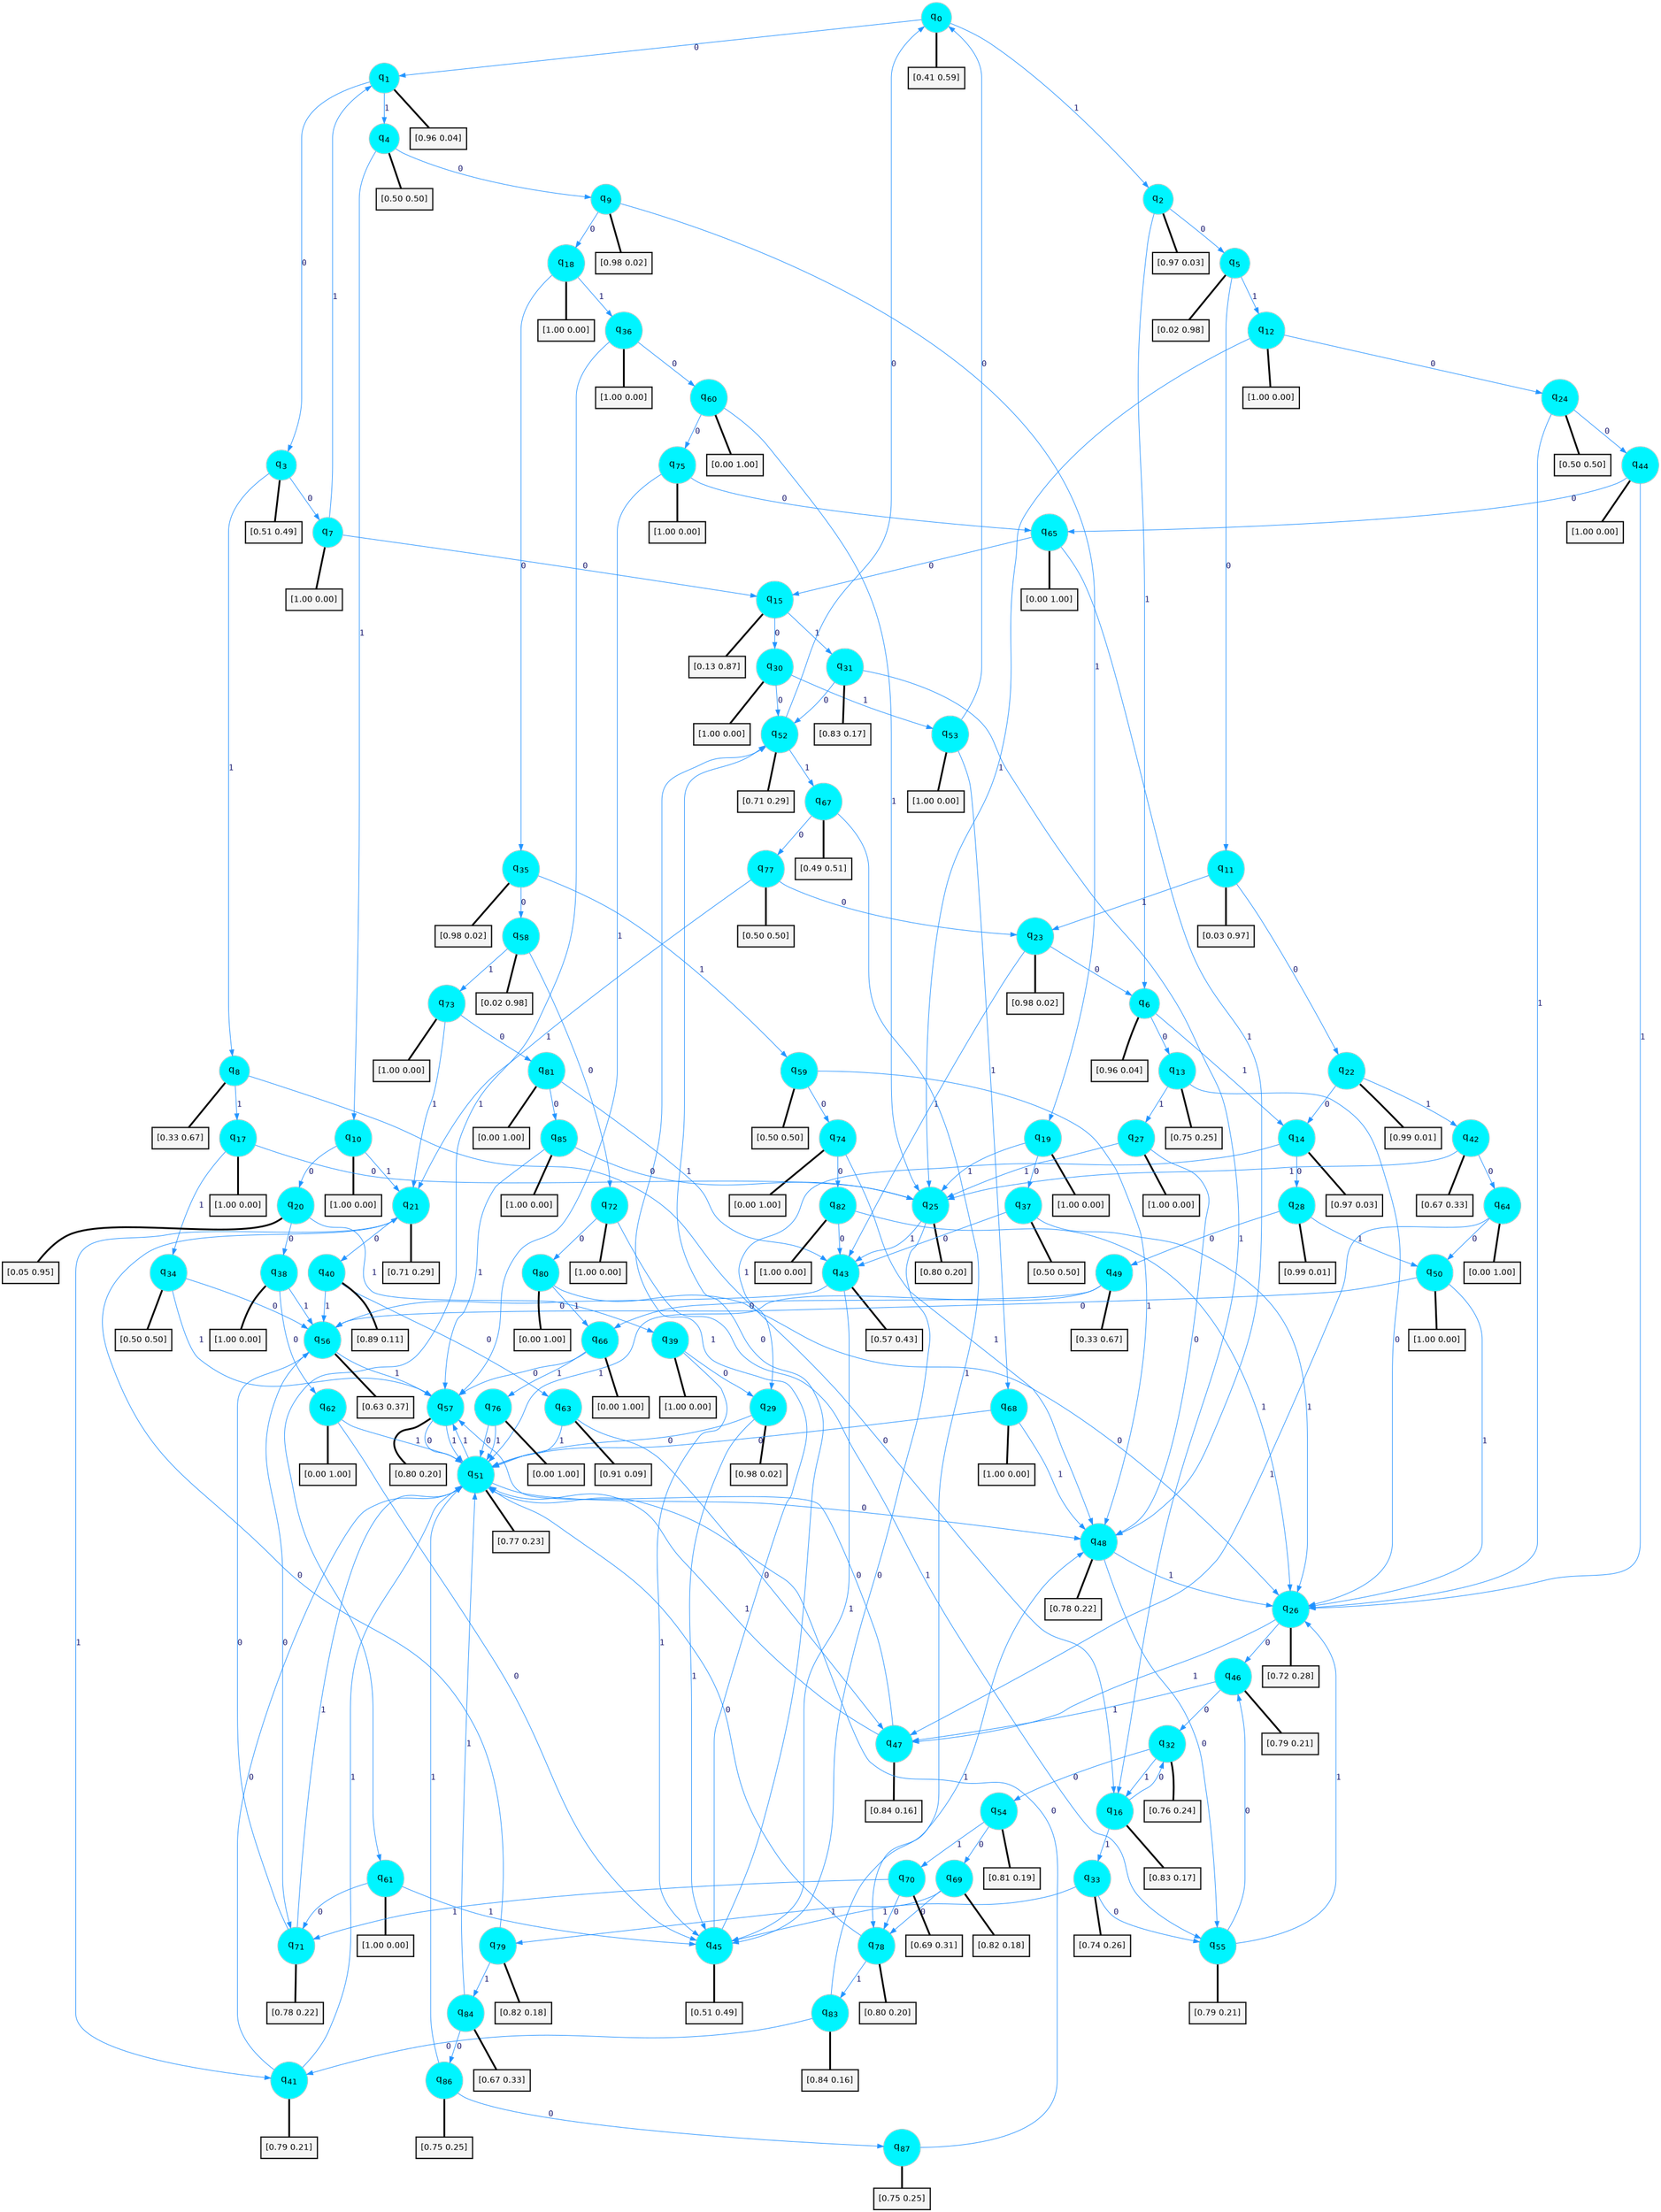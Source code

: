 digraph G {
graph [
bgcolor=transparent, dpi=300, rankdir=TD, size="40,25"];
node [
color=gray, fillcolor=turquoise1, fontcolor=black, fontname=Helvetica, fontsize=16, fontweight=bold, shape=circle, style=filled];
edge [
arrowsize=1, color=dodgerblue1, fontcolor=midnightblue, fontname=courier, fontweight=bold, penwidth=1, style=solid, weight=20];
0[label=<q<SUB>0</SUB>>];
1[label=<q<SUB>1</SUB>>];
2[label=<q<SUB>2</SUB>>];
3[label=<q<SUB>3</SUB>>];
4[label=<q<SUB>4</SUB>>];
5[label=<q<SUB>5</SUB>>];
6[label=<q<SUB>6</SUB>>];
7[label=<q<SUB>7</SUB>>];
8[label=<q<SUB>8</SUB>>];
9[label=<q<SUB>9</SUB>>];
10[label=<q<SUB>10</SUB>>];
11[label=<q<SUB>11</SUB>>];
12[label=<q<SUB>12</SUB>>];
13[label=<q<SUB>13</SUB>>];
14[label=<q<SUB>14</SUB>>];
15[label=<q<SUB>15</SUB>>];
16[label=<q<SUB>16</SUB>>];
17[label=<q<SUB>17</SUB>>];
18[label=<q<SUB>18</SUB>>];
19[label=<q<SUB>19</SUB>>];
20[label=<q<SUB>20</SUB>>];
21[label=<q<SUB>21</SUB>>];
22[label=<q<SUB>22</SUB>>];
23[label=<q<SUB>23</SUB>>];
24[label=<q<SUB>24</SUB>>];
25[label=<q<SUB>25</SUB>>];
26[label=<q<SUB>26</SUB>>];
27[label=<q<SUB>27</SUB>>];
28[label=<q<SUB>28</SUB>>];
29[label=<q<SUB>29</SUB>>];
30[label=<q<SUB>30</SUB>>];
31[label=<q<SUB>31</SUB>>];
32[label=<q<SUB>32</SUB>>];
33[label=<q<SUB>33</SUB>>];
34[label=<q<SUB>34</SUB>>];
35[label=<q<SUB>35</SUB>>];
36[label=<q<SUB>36</SUB>>];
37[label=<q<SUB>37</SUB>>];
38[label=<q<SUB>38</SUB>>];
39[label=<q<SUB>39</SUB>>];
40[label=<q<SUB>40</SUB>>];
41[label=<q<SUB>41</SUB>>];
42[label=<q<SUB>42</SUB>>];
43[label=<q<SUB>43</SUB>>];
44[label=<q<SUB>44</SUB>>];
45[label=<q<SUB>45</SUB>>];
46[label=<q<SUB>46</SUB>>];
47[label=<q<SUB>47</SUB>>];
48[label=<q<SUB>48</SUB>>];
49[label=<q<SUB>49</SUB>>];
50[label=<q<SUB>50</SUB>>];
51[label=<q<SUB>51</SUB>>];
52[label=<q<SUB>52</SUB>>];
53[label=<q<SUB>53</SUB>>];
54[label=<q<SUB>54</SUB>>];
55[label=<q<SUB>55</SUB>>];
56[label=<q<SUB>56</SUB>>];
57[label=<q<SUB>57</SUB>>];
58[label=<q<SUB>58</SUB>>];
59[label=<q<SUB>59</SUB>>];
60[label=<q<SUB>60</SUB>>];
61[label=<q<SUB>61</SUB>>];
62[label=<q<SUB>62</SUB>>];
63[label=<q<SUB>63</SUB>>];
64[label=<q<SUB>64</SUB>>];
65[label=<q<SUB>65</SUB>>];
66[label=<q<SUB>66</SUB>>];
67[label=<q<SUB>67</SUB>>];
68[label=<q<SUB>68</SUB>>];
69[label=<q<SUB>69</SUB>>];
70[label=<q<SUB>70</SUB>>];
71[label=<q<SUB>71</SUB>>];
72[label=<q<SUB>72</SUB>>];
73[label=<q<SUB>73</SUB>>];
74[label=<q<SUB>74</SUB>>];
75[label=<q<SUB>75</SUB>>];
76[label=<q<SUB>76</SUB>>];
77[label=<q<SUB>77</SUB>>];
78[label=<q<SUB>78</SUB>>];
79[label=<q<SUB>79</SUB>>];
80[label=<q<SUB>80</SUB>>];
81[label=<q<SUB>81</SUB>>];
82[label=<q<SUB>82</SUB>>];
83[label=<q<SUB>83</SUB>>];
84[label=<q<SUB>84</SUB>>];
85[label=<q<SUB>85</SUB>>];
86[label=<q<SUB>86</SUB>>];
87[label=<q<SUB>87</SUB>>];
88[label="[0.41 0.59]", shape=box,fontcolor=black, fontname=Helvetica, fontsize=14, penwidth=2, fillcolor=whitesmoke,color=black];
89[label="[0.96 0.04]", shape=box,fontcolor=black, fontname=Helvetica, fontsize=14, penwidth=2, fillcolor=whitesmoke,color=black];
90[label="[0.97 0.03]", shape=box,fontcolor=black, fontname=Helvetica, fontsize=14, penwidth=2, fillcolor=whitesmoke,color=black];
91[label="[0.51 0.49]", shape=box,fontcolor=black, fontname=Helvetica, fontsize=14, penwidth=2, fillcolor=whitesmoke,color=black];
92[label="[0.50 0.50]", shape=box,fontcolor=black, fontname=Helvetica, fontsize=14, penwidth=2, fillcolor=whitesmoke,color=black];
93[label="[0.02 0.98]", shape=box,fontcolor=black, fontname=Helvetica, fontsize=14, penwidth=2, fillcolor=whitesmoke,color=black];
94[label="[0.96 0.04]", shape=box,fontcolor=black, fontname=Helvetica, fontsize=14, penwidth=2, fillcolor=whitesmoke,color=black];
95[label="[1.00 0.00]", shape=box,fontcolor=black, fontname=Helvetica, fontsize=14, penwidth=2, fillcolor=whitesmoke,color=black];
96[label="[0.33 0.67]", shape=box,fontcolor=black, fontname=Helvetica, fontsize=14, penwidth=2, fillcolor=whitesmoke,color=black];
97[label="[0.98 0.02]", shape=box,fontcolor=black, fontname=Helvetica, fontsize=14, penwidth=2, fillcolor=whitesmoke,color=black];
98[label="[1.00 0.00]", shape=box,fontcolor=black, fontname=Helvetica, fontsize=14, penwidth=2, fillcolor=whitesmoke,color=black];
99[label="[0.03 0.97]", shape=box,fontcolor=black, fontname=Helvetica, fontsize=14, penwidth=2, fillcolor=whitesmoke,color=black];
100[label="[1.00 0.00]", shape=box,fontcolor=black, fontname=Helvetica, fontsize=14, penwidth=2, fillcolor=whitesmoke,color=black];
101[label="[0.75 0.25]", shape=box,fontcolor=black, fontname=Helvetica, fontsize=14, penwidth=2, fillcolor=whitesmoke,color=black];
102[label="[0.97 0.03]", shape=box,fontcolor=black, fontname=Helvetica, fontsize=14, penwidth=2, fillcolor=whitesmoke,color=black];
103[label="[0.13 0.87]", shape=box,fontcolor=black, fontname=Helvetica, fontsize=14, penwidth=2, fillcolor=whitesmoke,color=black];
104[label="[0.83 0.17]", shape=box,fontcolor=black, fontname=Helvetica, fontsize=14, penwidth=2, fillcolor=whitesmoke,color=black];
105[label="[1.00 0.00]", shape=box,fontcolor=black, fontname=Helvetica, fontsize=14, penwidth=2, fillcolor=whitesmoke,color=black];
106[label="[1.00 0.00]", shape=box,fontcolor=black, fontname=Helvetica, fontsize=14, penwidth=2, fillcolor=whitesmoke,color=black];
107[label="[1.00 0.00]", shape=box,fontcolor=black, fontname=Helvetica, fontsize=14, penwidth=2, fillcolor=whitesmoke,color=black];
108[label="[0.05 0.95]", shape=box,fontcolor=black, fontname=Helvetica, fontsize=14, penwidth=2, fillcolor=whitesmoke,color=black];
109[label="[0.71 0.29]", shape=box,fontcolor=black, fontname=Helvetica, fontsize=14, penwidth=2, fillcolor=whitesmoke,color=black];
110[label="[0.99 0.01]", shape=box,fontcolor=black, fontname=Helvetica, fontsize=14, penwidth=2, fillcolor=whitesmoke,color=black];
111[label="[0.98 0.02]", shape=box,fontcolor=black, fontname=Helvetica, fontsize=14, penwidth=2, fillcolor=whitesmoke,color=black];
112[label="[0.50 0.50]", shape=box,fontcolor=black, fontname=Helvetica, fontsize=14, penwidth=2, fillcolor=whitesmoke,color=black];
113[label="[0.80 0.20]", shape=box,fontcolor=black, fontname=Helvetica, fontsize=14, penwidth=2, fillcolor=whitesmoke,color=black];
114[label="[0.72 0.28]", shape=box,fontcolor=black, fontname=Helvetica, fontsize=14, penwidth=2, fillcolor=whitesmoke,color=black];
115[label="[1.00 0.00]", shape=box,fontcolor=black, fontname=Helvetica, fontsize=14, penwidth=2, fillcolor=whitesmoke,color=black];
116[label="[0.99 0.01]", shape=box,fontcolor=black, fontname=Helvetica, fontsize=14, penwidth=2, fillcolor=whitesmoke,color=black];
117[label="[0.98 0.02]", shape=box,fontcolor=black, fontname=Helvetica, fontsize=14, penwidth=2, fillcolor=whitesmoke,color=black];
118[label="[1.00 0.00]", shape=box,fontcolor=black, fontname=Helvetica, fontsize=14, penwidth=2, fillcolor=whitesmoke,color=black];
119[label="[0.83 0.17]", shape=box,fontcolor=black, fontname=Helvetica, fontsize=14, penwidth=2, fillcolor=whitesmoke,color=black];
120[label="[0.76 0.24]", shape=box,fontcolor=black, fontname=Helvetica, fontsize=14, penwidth=2, fillcolor=whitesmoke,color=black];
121[label="[0.74 0.26]", shape=box,fontcolor=black, fontname=Helvetica, fontsize=14, penwidth=2, fillcolor=whitesmoke,color=black];
122[label="[0.50 0.50]", shape=box,fontcolor=black, fontname=Helvetica, fontsize=14, penwidth=2, fillcolor=whitesmoke,color=black];
123[label="[0.98 0.02]", shape=box,fontcolor=black, fontname=Helvetica, fontsize=14, penwidth=2, fillcolor=whitesmoke,color=black];
124[label="[1.00 0.00]", shape=box,fontcolor=black, fontname=Helvetica, fontsize=14, penwidth=2, fillcolor=whitesmoke,color=black];
125[label="[0.50 0.50]", shape=box,fontcolor=black, fontname=Helvetica, fontsize=14, penwidth=2, fillcolor=whitesmoke,color=black];
126[label="[1.00 0.00]", shape=box,fontcolor=black, fontname=Helvetica, fontsize=14, penwidth=2, fillcolor=whitesmoke,color=black];
127[label="[1.00 0.00]", shape=box,fontcolor=black, fontname=Helvetica, fontsize=14, penwidth=2, fillcolor=whitesmoke,color=black];
128[label="[0.89 0.11]", shape=box,fontcolor=black, fontname=Helvetica, fontsize=14, penwidth=2, fillcolor=whitesmoke,color=black];
129[label="[0.79 0.21]", shape=box,fontcolor=black, fontname=Helvetica, fontsize=14, penwidth=2, fillcolor=whitesmoke,color=black];
130[label="[0.67 0.33]", shape=box,fontcolor=black, fontname=Helvetica, fontsize=14, penwidth=2, fillcolor=whitesmoke,color=black];
131[label="[0.57 0.43]", shape=box,fontcolor=black, fontname=Helvetica, fontsize=14, penwidth=2, fillcolor=whitesmoke,color=black];
132[label="[1.00 0.00]", shape=box,fontcolor=black, fontname=Helvetica, fontsize=14, penwidth=2, fillcolor=whitesmoke,color=black];
133[label="[0.51 0.49]", shape=box,fontcolor=black, fontname=Helvetica, fontsize=14, penwidth=2, fillcolor=whitesmoke,color=black];
134[label="[0.79 0.21]", shape=box,fontcolor=black, fontname=Helvetica, fontsize=14, penwidth=2, fillcolor=whitesmoke,color=black];
135[label="[0.84 0.16]", shape=box,fontcolor=black, fontname=Helvetica, fontsize=14, penwidth=2, fillcolor=whitesmoke,color=black];
136[label="[0.78 0.22]", shape=box,fontcolor=black, fontname=Helvetica, fontsize=14, penwidth=2, fillcolor=whitesmoke,color=black];
137[label="[0.33 0.67]", shape=box,fontcolor=black, fontname=Helvetica, fontsize=14, penwidth=2, fillcolor=whitesmoke,color=black];
138[label="[1.00 0.00]", shape=box,fontcolor=black, fontname=Helvetica, fontsize=14, penwidth=2, fillcolor=whitesmoke,color=black];
139[label="[0.77 0.23]", shape=box,fontcolor=black, fontname=Helvetica, fontsize=14, penwidth=2, fillcolor=whitesmoke,color=black];
140[label="[0.71 0.29]", shape=box,fontcolor=black, fontname=Helvetica, fontsize=14, penwidth=2, fillcolor=whitesmoke,color=black];
141[label="[1.00 0.00]", shape=box,fontcolor=black, fontname=Helvetica, fontsize=14, penwidth=2, fillcolor=whitesmoke,color=black];
142[label="[0.81 0.19]", shape=box,fontcolor=black, fontname=Helvetica, fontsize=14, penwidth=2, fillcolor=whitesmoke,color=black];
143[label="[0.79 0.21]", shape=box,fontcolor=black, fontname=Helvetica, fontsize=14, penwidth=2, fillcolor=whitesmoke,color=black];
144[label="[0.63 0.37]", shape=box,fontcolor=black, fontname=Helvetica, fontsize=14, penwidth=2, fillcolor=whitesmoke,color=black];
145[label="[0.80 0.20]", shape=box,fontcolor=black, fontname=Helvetica, fontsize=14, penwidth=2, fillcolor=whitesmoke,color=black];
146[label="[0.02 0.98]", shape=box,fontcolor=black, fontname=Helvetica, fontsize=14, penwidth=2, fillcolor=whitesmoke,color=black];
147[label="[0.50 0.50]", shape=box,fontcolor=black, fontname=Helvetica, fontsize=14, penwidth=2, fillcolor=whitesmoke,color=black];
148[label="[0.00 1.00]", shape=box,fontcolor=black, fontname=Helvetica, fontsize=14, penwidth=2, fillcolor=whitesmoke,color=black];
149[label="[1.00 0.00]", shape=box,fontcolor=black, fontname=Helvetica, fontsize=14, penwidth=2, fillcolor=whitesmoke,color=black];
150[label="[0.00 1.00]", shape=box,fontcolor=black, fontname=Helvetica, fontsize=14, penwidth=2, fillcolor=whitesmoke,color=black];
151[label="[0.91 0.09]", shape=box,fontcolor=black, fontname=Helvetica, fontsize=14, penwidth=2, fillcolor=whitesmoke,color=black];
152[label="[0.00 1.00]", shape=box,fontcolor=black, fontname=Helvetica, fontsize=14, penwidth=2, fillcolor=whitesmoke,color=black];
153[label="[0.00 1.00]", shape=box,fontcolor=black, fontname=Helvetica, fontsize=14, penwidth=2, fillcolor=whitesmoke,color=black];
154[label="[0.00 1.00]", shape=box,fontcolor=black, fontname=Helvetica, fontsize=14, penwidth=2, fillcolor=whitesmoke,color=black];
155[label="[0.49 0.51]", shape=box,fontcolor=black, fontname=Helvetica, fontsize=14, penwidth=2, fillcolor=whitesmoke,color=black];
156[label="[1.00 0.00]", shape=box,fontcolor=black, fontname=Helvetica, fontsize=14, penwidth=2, fillcolor=whitesmoke,color=black];
157[label="[0.82 0.18]", shape=box,fontcolor=black, fontname=Helvetica, fontsize=14, penwidth=2, fillcolor=whitesmoke,color=black];
158[label="[0.69 0.31]", shape=box,fontcolor=black, fontname=Helvetica, fontsize=14, penwidth=2, fillcolor=whitesmoke,color=black];
159[label="[0.78 0.22]", shape=box,fontcolor=black, fontname=Helvetica, fontsize=14, penwidth=2, fillcolor=whitesmoke,color=black];
160[label="[1.00 0.00]", shape=box,fontcolor=black, fontname=Helvetica, fontsize=14, penwidth=2, fillcolor=whitesmoke,color=black];
161[label="[1.00 0.00]", shape=box,fontcolor=black, fontname=Helvetica, fontsize=14, penwidth=2, fillcolor=whitesmoke,color=black];
162[label="[0.00 1.00]", shape=box,fontcolor=black, fontname=Helvetica, fontsize=14, penwidth=2, fillcolor=whitesmoke,color=black];
163[label="[1.00 0.00]", shape=box,fontcolor=black, fontname=Helvetica, fontsize=14, penwidth=2, fillcolor=whitesmoke,color=black];
164[label="[0.00 1.00]", shape=box,fontcolor=black, fontname=Helvetica, fontsize=14, penwidth=2, fillcolor=whitesmoke,color=black];
165[label="[0.50 0.50]", shape=box,fontcolor=black, fontname=Helvetica, fontsize=14, penwidth=2, fillcolor=whitesmoke,color=black];
166[label="[0.80 0.20]", shape=box,fontcolor=black, fontname=Helvetica, fontsize=14, penwidth=2, fillcolor=whitesmoke,color=black];
167[label="[0.82 0.18]", shape=box,fontcolor=black, fontname=Helvetica, fontsize=14, penwidth=2, fillcolor=whitesmoke,color=black];
168[label="[0.00 1.00]", shape=box,fontcolor=black, fontname=Helvetica, fontsize=14, penwidth=2, fillcolor=whitesmoke,color=black];
169[label="[0.00 1.00]", shape=box,fontcolor=black, fontname=Helvetica, fontsize=14, penwidth=2, fillcolor=whitesmoke,color=black];
170[label="[1.00 0.00]", shape=box,fontcolor=black, fontname=Helvetica, fontsize=14, penwidth=2, fillcolor=whitesmoke,color=black];
171[label="[0.84 0.16]", shape=box,fontcolor=black, fontname=Helvetica, fontsize=14, penwidth=2, fillcolor=whitesmoke,color=black];
172[label="[0.67 0.33]", shape=box,fontcolor=black, fontname=Helvetica, fontsize=14, penwidth=2, fillcolor=whitesmoke,color=black];
173[label="[1.00 0.00]", shape=box,fontcolor=black, fontname=Helvetica, fontsize=14, penwidth=2, fillcolor=whitesmoke,color=black];
174[label="[0.75 0.25]", shape=box,fontcolor=black, fontname=Helvetica, fontsize=14, penwidth=2, fillcolor=whitesmoke,color=black];
175[label="[0.75 0.25]", shape=box,fontcolor=black, fontname=Helvetica, fontsize=14, penwidth=2, fillcolor=whitesmoke,color=black];
0->1 [label=0];
0->2 [label=1];
0->88 [arrowhead=none, penwidth=3,color=black];
1->3 [label=0];
1->4 [label=1];
1->89 [arrowhead=none, penwidth=3,color=black];
2->5 [label=0];
2->6 [label=1];
2->90 [arrowhead=none, penwidth=3,color=black];
3->7 [label=0];
3->8 [label=1];
3->91 [arrowhead=none, penwidth=3,color=black];
4->9 [label=0];
4->10 [label=1];
4->92 [arrowhead=none, penwidth=3,color=black];
5->11 [label=0];
5->12 [label=1];
5->93 [arrowhead=none, penwidth=3,color=black];
6->13 [label=0];
6->14 [label=1];
6->94 [arrowhead=none, penwidth=3,color=black];
7->15 [label=0];
7->1 [label=1];
7->95 [arrowhead=none, penwidth=3,color=black];
8->16 [label=0];
8->17 [label=1];
8->96 [arrowhead=none, penwidth=3,color=black];
9->18 [label=0];
9->19 [label=1];
9->97 [arrowhead=none, penwidth=3,color=black];
10->20 [label=0];
10->21 [label=1];
10->98 [arrowhead=none, penwidth=3,color=black];
11->22 [label=0];
11->23 [label=1];
11->99 [arrowhead=none, penwidth=3,color=black];
12->24 [label=0];
12->25 [label=1];
12->100 [arrowhead=none, penwidth=3,color=black];
13->26 [label=0];
13->27 [label=1];
13->101 [arrowhead=none, penwidth=3,color=black];
14->28 [label=0];
14->29 [label=1];
14->102 [arrowhead=none, penwidth=3,color=black];
15->30 [label=0];
15->31 [label=1];
15->103 [arrowhead=none, penwidth=3,color=black];
16->32 [label=0];
16->33 [label=1];
16->104 [arrowhead=none, penwidth=3,color=black];
17->25 [label=0];
17->34 [label=1];
17->105 [arrowhead=none, penwidth=3,color=black];
18->35 [label=0];
18->36 [label=1];
18->106 [arrowhead=none, penwidth=3,color=black];
19->37 [label=0];
19->25 [label=1];
19->107 [arrowhead=none, penwidth=3,color=black];
20->38 [label=0];
20->39 [label=1];
20->108 [arrowhead=none, penwidth=3,color=black];
21->40 [label=0];
21->41 [label=1];
21->109 [arrowhead=none, penwidth=3,color=black];
22->14 [label=0];
22->42 [label=1];
22->110 [arrowhead=none, penwidth=3,color=black];
23->6 [label=0];
23->43 [label=1];
23->111 [arrowhead=none, penwidth=3,color=black];
24->44 [label=0];
24->26 [label=1];
24->112 [arrowhead=none, penwidth=3,color=black];
25->45 [label=0];
25->43 [label=1];
25->113 [arrowhead=none, penwidth=3,color=black];
26->46 [label=0];
26->47 [label=1];
26->114 [arrowhead=none, penwidth=3,color=black];
27->48 [label=0];
27->25 [label=1];
27->115 [arrowhead=none, penwidth=3,color=black];
28->49 [label=0];
28->50 [label=1];
28->116 [arrowhead=none, penwidth=3,color=black];
29->51 [label=0];
29->45 [label=1];
29->117 [arrowhead=none, penwidth=3,color=black];
30->52 [label=0];
30->53 [label=1];
30->118 [arrowhead=none, penwidth=3,color=black];
31->52 [label=0];
31->16 [label=1];
31->119 [arrowhead=none, penwidth=3,color=black];
32->54 [label=0];
32->16 [label=1];
32->120 [arrowhead=none, penwidth=3,color=black];
33->55 [label=0];
33->45 [label=1];
33->121 [arrowhead=none, penwidth=3,color=black];
34->56 [label=0];
34->57 [label=1];
34->122 [arrowhead=none, penwidth=3,color=black];
35->58 [label=0];
35->59 [label=1];
35->123 [arrowhead=none, penwidth=3,color=black];
36->60 [label=0];
36->61 [label=1];
36->124 [arrowhead=none, penwidth=3,color=black];
37->43 [label=0];
37->26 [label=1];
37->125 [arrowhead=none, penwidth=3,color=black];
38->62 [label=0];
38->56 [label=1];
38->126 [arrowhead=none, penwidth=3,color=black];
39->29 [label=0];
39->45 [label=1];
39->127 [arrowhead=none, penwidth=3,color=black];
40->63 [label=0];
40->56 [label=1];
40->128 [arrowhead=none, penwidth=3,color=black];
41->51 [label=0];
41->51 [label=1];
41->129 [arrowhead=none, penwidth=3,color=black];
42->64 [label=0];
42->25 [label=1];
42->130 [arrowhead=none, penwidth=3,color=black];
43->56 [label=0];
43->45 [label=1];
43->131 [arrowhead=none, penwidth=3,color=black];
44->65 [label=0];
44->26 [label=1];
44->132 [arrowhead=none, penwidth=3,color=black];
45->52 [label=0];
45->52 [label=1];
45->133 [arrowhead=none, penwidth=3,color=black];
46->32 [label=0];
46->47 [label=1];
46->134 [arrowhead=none, penwidth=3,color=black];
47->57 [label=0];
47->51 [label=1];
47->135 [arrowhead=none, penwidth=3,color=black];
48->55 [label=0];
48->26 [label=1];
48->136 [arrowhead=none, penwidth=3,color=black];
49->66 [label=0];
49->51 [label=1];
49->137 [arrowhead=none, penwidth=3,color=black];
50->56 [label=0];
50->26 [label=1];
50->138 [arrowhead=none, penwidth=3,color=black];
51->48 [label=0];
51->57 [label=1];
51->139 [arrowhead=none, penwidth=3,color=black];
52->0 [label=0];
52->67 [label=1];
52->140 [arrowhead=none, penwidth=3,color=black];
53->0 [label=0];
53->68 [label=1];
53->141 [arrowhead=none, penwidth=3,color=black];
54->69 [label=0];
54->70 [label=1];
54->142 [arrowhead=none, penwidth=3,color=black];
55->46 [label=0];
55->26 [label=1];
55->143 [arrowhead=none, penwidth=3,color=black];
56->71 [label=0];
56->57 [label=1];
56->144 [arrowhead=none, penwidth=3,color=black];
57->51 [label=0];
57->51 [label=1];
57->145 [arrowhead=none, penwidth=3,color=black];
58->72 [label=0];
58->73 [label=1];
58->146 [arrowhead=none, penwidth=3,color=black];
59->74 [label=0];
59->48 [label=1];
59->147 [arrowhead=none, penwidth=3,color=black];
60->75 [label=0];
60->25 [label=1];
60->148 [arrowhead=none, penwidth=3,color=black];
61->71 [label=0];
61->45 [label=1];
61->149 [arrowhead=none, penwidth=3,color=black];
62->45 [label=0];
62->51 [label=1];
62->150 [arrowhead=none, penwidth=3,color=black];
63->47 [label=0];
63->51 [label=1];
63->151 [arrowhead=none, penwidth=3,color=black];
64->50 [label=0];
64->47 [label=1];
64->152 [arrowhead=none, penwidth=3,color=black];
65->15 [label=0];
65->48 [label=1];
65->153 [arrowhead=none, penwidth=3,color=black];
66->57 [label=0];
66->76 [label=1];
66->154 [arrowhead=none, penwidth=3,color=black];
67->77 [label=0];
67->78 [label=1];
67->155 [arrowhead=none, penwidth=3,color=black];
68->51 [label=0];
68->48 [label=1];
68->156 [arrowhead=none, penwidth=3,color=black];
69->78 [label=0];
69->79 [label=1];
69->157 [arrowhead=none, penwidth=3,color=black];
70->78 [label=0];
70->71 [label=1];
70->158 [arrowhead=none, penwidth=3,color=black];
71->56 [label=0];
71->51 [label=1];
71->159 [arrowhead=none, penwidth=3,color=black];
72->80 [label=0];
72->55 [label=1];
72->160 [arrowhead=none, penwidth=3,color=black];
73->81 [label=0];
73->21 [label=1];
73->161 [arrowhead=none, penwidth=3,color=black];
74->82 [label=0];
74->48 [label=1];
74->162 [arrowhead=none, penwidth=3,color=black];
75->65 [label=0];
75->57 [label=1];
75->163 [arrowhead=none, penwidth=3,color=black];
76->51 [label=0];
76->51 [label=1];
76->164 [arrowhead=none, penwidth=3,color=black];
77->23 [label=0];
77->21 [label=1];
77->165 [arrowhead=none, penwidth=3,color=black];
78->51 [label=0];
78->83 [label=1];
78->166 [arrowhead=none, penwidth=3,color=black];
79->21 [label=0];
79->84 [label=1];
79->167 [arrowhead=none, penwidth=3,color=black];
80->26 [label=0];
80->66 [label=1];
80->168 [arrowhead=none, penwidth=3,color=black];
81->85 [label=0];
81->43 [label=1];
81->169 [arrowhead=none, penwidth=3,color=black];
82->43 [label=0];
82->26 [label=1];
82->170 [arrowhead=none, penwidth=3,color=black];
83->41 [label=0];
83->48 [label=1];
83->171 [arrowhead=none, penwidth=3,color=black];
84->86 [label=0];
84->51 [label=1];
84->172 [arrowhead=none, penwidth=3,color=black];
85->25 [label=0];
85->57 [label=1];
85->173 [arrowhead=none, penwidth=3,color=black];
86->87 [label=0];
86->51 [label=1];
86->174 [arrowhead=none, penwidth=3,color=black];
87->51 [label=0];
87->175 [arrowhead=none, penwidth=3,color=black];
}
